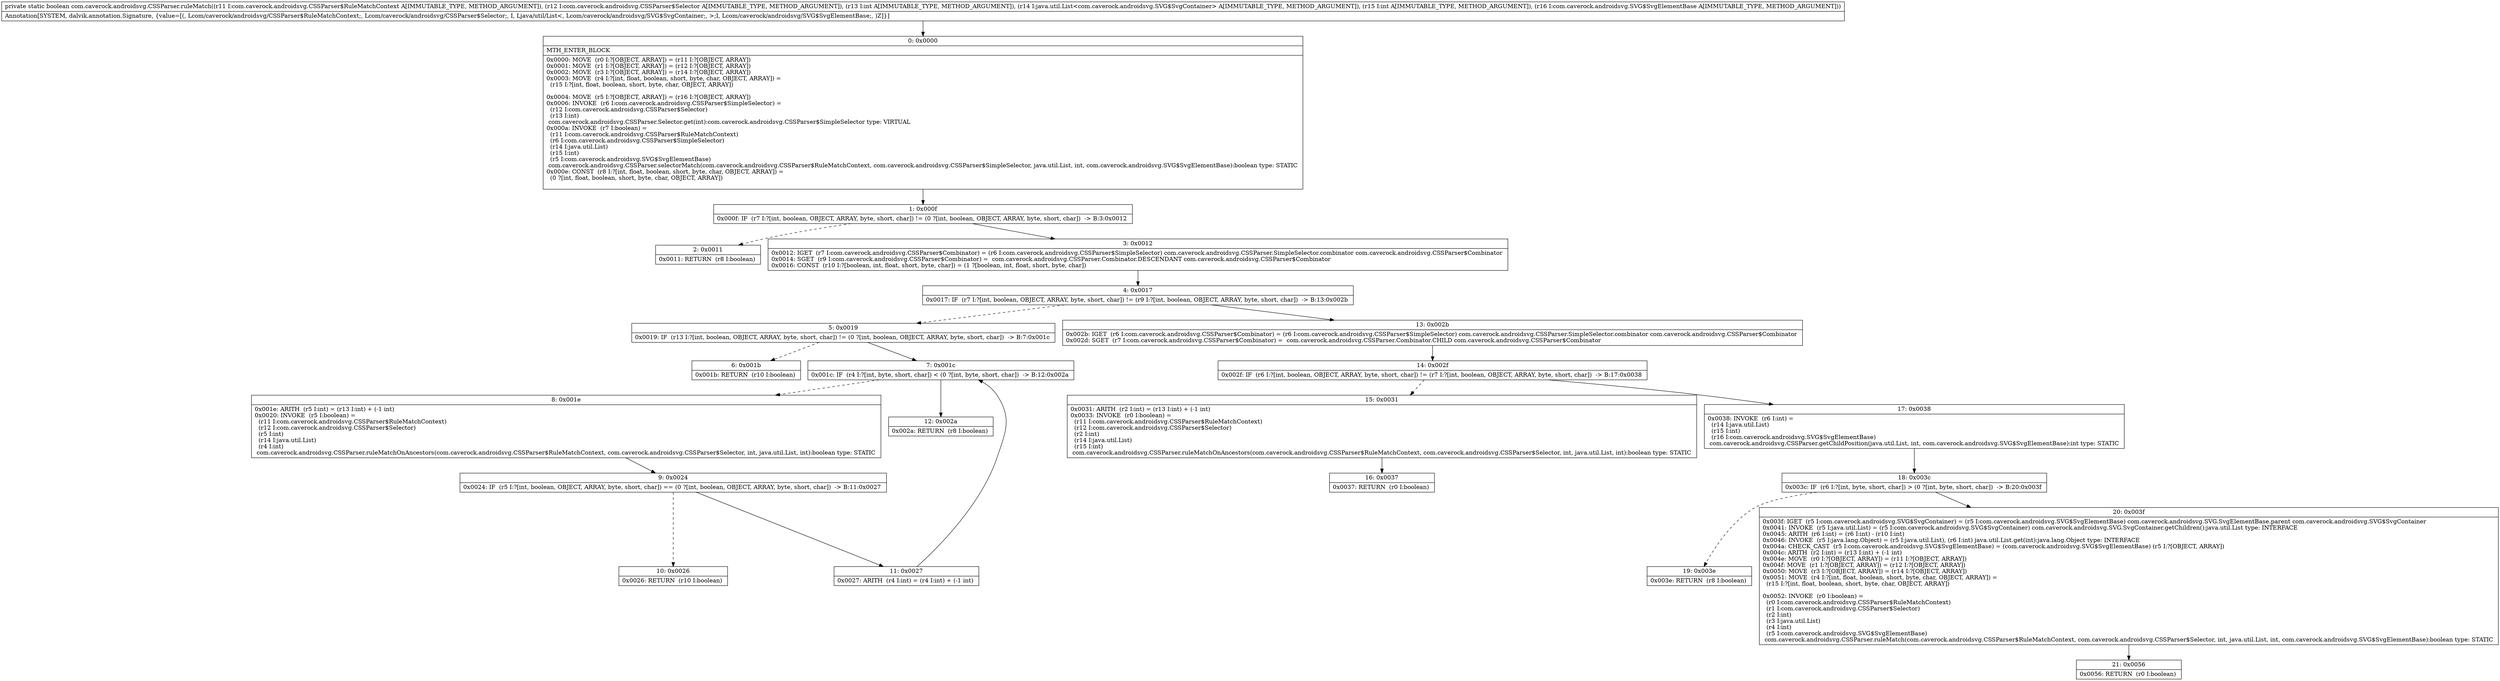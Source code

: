 digraph "CFG forcom.caverock.androidsvg.CSSParser.ruleMatch(Lcom\/caverock\/androidsvg\/CSSParser$RuleMatchContext;Lcom\/caverock\/androidsvg\/CSSParser$Selector;ILjava\/util\/List;ILcom\/caverock\/androidsvg\/SVG$SvgElementBase;)Z" {
Node_0 [shape=record,label="{0\:\ 0x0000|MTH_ENTER_BLOCK\l|0x0000: MOVE  (r0 I:?[OBJECT, ARRAY]) = (r11 I:?[OBJECT, ARRAY]) \l0x0001: MOVE  (r1 I:?[OBJECT, ARRAY]) = (r12 I:?[OBJECT, ARRAY]) \l0x0002: MOVE  (r3 I:?[OBJECT, ARRAY]) = (r14 I:?[OBJECT, ARRAY]) \l0x0003: MOVE  (r4 I:?[int, float, boolean, short, byte, char, OBJECT, ARRAY]) = \l  (r15 I:?[int, float, boolean, short, byte, char, OBJECT, ARRAY])\l \l0x0004: MOVE  (r5 I:?[OBJECT, ARRAY]) = (r16 I:?[OBJECT, ARRAY]) \l0x0006: INVOKE  (r6 I:com.caverock.androidsvg.CSSParser$SimpleSelector) = \l  (r12 I:com.caverock.androidsvg.CSSParser$Selector)\l  (r13 I:int)\l com.caverock.androidsvg.CSSParser.Selector.get(int):com.caverock.androidsvg.CSSParser$SimpleSelector type: VIRTUAL \l0x000a: INVOKE  (r7 I:boolean) = \l  (r11 I:com.caverock.androidsvg.CSSParser$RuleMatchContext)\l  (r6 I:com.caverock.androidsvg.CSSParser$SimpleSelector)\l  (r14 I:java.util.List)\l  (r15 I:int)\l  (r5 I:com.caverock.androidsvg.SVG$SvgElementBase)\l com.caverock.androidsvg.CSSParser.selectorMatch(com.caverock.androidsvg.CSSParser$RuleMatchContext, com.caverock.androidsvg.CSSParser$SimpleSelector, java.util.List, int, com.caverock.androidsvg.SVG$SvgElementBase):boolean type: STATIC \l0x000e: CONST  (r8 I:?[int, float, boolean, short, byte, char, OBJECT, ARRAY]) = \l  (0 ?[int, float, boolean, short, byte, char, OBJECT, ARRAY])\l \l}"];
Node_1 [shape=record,label="{1\:\ 0x000f|0x000f: IF  (r7 I:?[int, boolean, OBJECT, ARRAY, byte, short, char]) != (0 ?[int, boolean, OBJECT, ARRAY, byte, short, char])  \-\> B:3:0x0012 \l}"];
Node_2 [shape=record,label="{2\:\ 0x0011|0x0011: RETURN  (r8 I:boolean) \l}"];
Node_3 [shape=record,label="{3\:\ 0x0012|0x0012: IGET  (r7 I:com.caverock.androidsvg.CSSParser$Combinator) = (r6 I:com.caverock.androidsvg.CSSParser$SimpleSelector) com.caverock.androidsvg.CSSParser.SimpleSelector.combinator com.caverock.androidsvg.CSSParser$Combinator \l0x0014: SGET  (r9 I:com.caverock.androidsvg.CSSParser$Combinator) =  com.caverock.androidsvg.CSSParser.Combinator.DESCENDANT com.caverock.androidsvg.CSSParser$Combinator \l0x0016: CONST  (r10 I:?[boolean, int, float, short, byte, char]) = (1 ?[boolean, int, float, short, byte, char]) \l}"];
Node_4 [shape=record,label="{4\:\ 0x0017|0x0017: IF  (r7 I:?[int, boolean, OBJECT, ARRAY, byte, short, char]) != (r9 I:?[int, boolean, OBJECT, ARRAY, byte, short, char])  \-\> B:13:0x002b \l}"];
Node_5 [shape=record,label="{5\:\ 0x0019|0x0019: IF  (r13 I:?[int, boolean, OBJECT, ARRAY, byte, short, char]) != (0 ?[int, boolean, OBJECT, ARRAY, byte, short, char])  \-\> B:7:0x001c \l}"];
Node_6 [shape=record,label="{6\:\ 0x001b|0x001b: RETURN  (r10 I:boolean) \l}"];
Node_7 [shape=record,label="{7\:\ 0x001c|0x001c: IF  (r4 I:?[int, byte, short, char]) \< (0 ?[int, byte, short, char])  \-\> B:12:0x002a \l}"];
Node_8 [shape=record,label="{8\:\ 0x001e|0x001e: ARITH  (r5 I:int) = (r13 I:int) + (\-1 int) \l0x0020: INVOKE  (r5 I:boolean) = \l  (r11 I:com.caverock.androidsvg.CSSParser$RuleMatchContext)\l  (r12 I:com.caverock.androidsvg.CSSParser$Selector)\l  (r5 I:int)\l  (r14 I:java.util.List)\l  (r4 I:int)\l com.caverock.androidsvg.CSSParser.ruleMatchOnAncestors(com.caverock.androidsvg.CSSParser$RuleMatchContext, com.caverock.androidsvg.CSSParser$Selector, int, java.util.List, int):boolean type: STATIC \l}"];
Node_9 [shape=record,label="{9\:\ 0x0024|0x0024: IF  (r5 I:?[int, boolean, OBJECT, ARRAY, byte, short, char]) == (0 ?[int, boolean, OBJECT, ARRAY, byte, short, char])  \-\> B:11:0x0027 \l}"];
Node_10 [shape=record,label="{10\:\ 0x0026|0x0026: RETURN  (r10 I:boolean) \l}"];
Node_11 [shape=record,label="{11\:\ 0x0027|0x0027: ARITH  (r4 I:int) = (r4 I:int) + (\-1 int) \l}"];
Node_12 [shape=record,label="{12\:\ 0x002a|0x002a: RETURN  (r8 I:boolean) \l}"];
Node_13 [shape=record,label="{13\:\ 0x002b|0x002b: IGET  (r6 I:com.caverock.androidsvg.CSSParser$Combinator) = (r6 I:com.caverock.androidsvg.CSSParser$SimpleSelector) com.caverock.androidsvg.CSSParser.SimpleSelector.combinator com.caverock.androidsvg.CSSParser$Combinator \l0x002d: SGET  (r7 I:com.caverock.androidsvg.CSSParser$Combinator) =  com.caverock.androidsvg.CSSParser.Combinator.CHILD com.caverock.androidsvg.CSSParser$Combinator \l}"];
Node_14 [shape=record,label="{14\:\ 0x002f|0x002f: IF  (r6 I:?[int, boolean, OBJECT, ARRAY, byte, short, char]) != (r7 I:?[int, boolean, OBJECT, ARRAY, byte, short, char])  \-\> B:17:0x0038 \l}"];
Node_15 [shape=record,label="{15\:\ 0x0031|0x0031: ARITH  (r2 I:int) = (r13 I:int) + (\-1 int) \l0x0033: INVOKE  (r0 I:boolean) = \l  (r11 I:com.caverock.androidsvg.CSSParser$RuleMatchContext)\l  (r12 I:com.caverock.androidsvg.CSSParser$Selector)\l  (r2 I:int)\l  (r14 I:java.util.List)\l  (r15 I:int)\l com.caverock.androidsvg.CSSParser.ruleMatchOnAncestors(com.caverock.androidsvg.CSSParser$RuleMatchContext, com.caverock.androidsvg.CSSParser$Selector, int, java.util.List, int):boolean type: STATIC \l}"];
Node_16 [shape=record,label="{16\:\ 0x0037|0x0037: RETURN  (r0 I:boolean) \l}"];
Node_17 [shape=record,label="{17\:\ 0x0038|0x0038: INVOKE  (r6 I:int) = \l  (r14 I:java.util.List)\l  (r15 I:int)\l  (r16 I:com.caverock.androidsvg.SVG$SvgElementBase)\l com.caverock.androidsvg.CSSParser.getChildPosition(java.util.List, int, com.caverock.androidsvg.SVG$SvgElementBase):int type: STATIC \l}"];
Node_18 [shape=record,label="{18\:\ 0x003c|0x003c: IF  (r6 I:?[int, byte, short, char]) \> (0 ?[int, byte, short, char])  \-\> B:20:0x003f \l}"];
Node_19 [shape=record,label="{19\:\ 0x003e|0x003e: RETURN  (r8 I:boolean) \l}"];
Node_20 [shape=record,label="{20\:\ 0x003f|0x003f: IGET  (r5 I:com.caverock.androidsvg.SVG$SvgContainer) = (r5 I:com.caverock.androidsvg.SVG$SvgElementBase) com.caverock.androidsvg.SVG.SvgElementBase.parent com.caverock.androidsvg.SVG$SvgContainer \l0x0041: INVOKE  (r5 I:java.util.List) = (r5 I:com.caverock.androidsvg.SVG$SvgContainer) com.caverock.androidsvg.SVG.SvgContainer.getChildren():java.util.List type: INTERFACE \l0x0045: ARITH  (r6 I:int) = (r6 I:int) \- (r10 I:int) \l0x0046: INVOKE  (r5 I:java.lang.Object) = (r5 I:java.util.List), (r6 I:int) java.util.List.get(int):java.lang.Object type: INTERFACE \l0x004a: CHECK_CAST  (r5 I:com.caverock.androidsvg.SVG$SvgElementBase) = (com.caverock.androidsvg.SVG$SvgElementBase) (r5 I:?[OBJECT, ARRAY]) \l0x004c: ARITH  (r2 I:int) = (r13 I:int) + (\-1 int) \l0x004e: MOVE  (r0 I:?[OBJECT, ARRAY]) = (r11 I:?[OBJECT, ARRAY]) \l0x004f: MOVE  (r1 I:?[OBJECT, ARRAY]) = (r12 I:?[OBJECT, ARRAY]) \l0x0050: MOVE  (r3 I:?[OBJECT, ARRAY]) = (r14 I:?[OBJECT, ARRAY]) \l0x0051: MOVE  (r4 I:?[int, float, boolean, short, byte, char, OBJECT, ARRAY]) = \l  (r15 I:?[int, float, boolean, short, byte, char, OBJECT, ARRAY])\l \l0x0052: INVOKE  (r0 I:boolean) = \l  (r0 I:com.caverock.androidsvg.CSSParser$RuleMatchContext)\l  (r1 I:com.caverock.androidsvg.CSSParser$Selector)\l  (r2 I:int)\l  (r3 I:java.util.List)\l  (r4 I:int)\l  (r5 I:com.caverock.androidsvg.SVG$SvgElementBase)\l com.caverock.androidsvg.CSSParser.ruleMatch(com.caverock.androidsvg.CSSParser$RuleMatchContext, com.caverock.androidsvg.CSSParser$Selector, int, java.util.List, int, com.caverock.androidsvg.SVG$SvgElementBase):boolean type: STATIC \l}"];
Node_21 [shape=record,label="{21\:\ 0x0056|0x0056: RETURN  (r0 I:boolean) \l}"];
MethodNode[shape=record,label="{private static boolean com.caverock.androidsvg.CSSParser.ruleMatch((r11 I:com.caverock.androidsvg.CSSParser$RuleMatchContext A[IMMUTABLE_TYPE, METHOD_ARGUMENT]), (r12 I:com.caverock.androidsvg.CSSParser$Selector A[IMMUTABLE_TYPE, METHOD_ARGUMENT]), (r13 I:int A[IMMUTABLE_TYPE, METHOD_ARGUMENT]), (r14 I:java.util.List\<com.caverock.androidsvg.SVG$SvgContainer\> A[IMMUTABLE_TYPE, METHOD_ARGUMENT]), (r15 I:int A[IMMUTABLE_TYPE, METHOD_ARGUMENT]), (r16 I:com.caverock.androidsvg.SVG$SvgElementBase A[IMMUTABLE_TYPE, METHOD_ARGUMENT]))  | Annotation[SYSTEM, dalvik.annotation.Signature, \{value=[(, Lcom\/caverock\/androidsvg\/CSSParser$RuleMatchContext;, Lcom\/caverock\/androidsvg\/CSSParser$Selector;, I, Ljava\/util\/List\<, Lcom\/caverock\/androidsvg\/SVG$SvgContainer;, \>;I, Lcom\/caverock\/androidsvg\/SVG$SvgElementBase;, )Z]\}]\l}"];
MethodNode -> Node_0;
Node_0 -> Node_1;
Node_1 -> Node_2[style=dashed];
Node_1 -> Node_3;
Node_3 -> Node_4;
Node_4 -> Node_5[style=dashed];
Node_4 -> Node_13;
Node_5 -> Node_6[style=dashed];
Node_5 -> Node_7;
Node_7 -> Node_8[style=dashed];
Node_7 -> Node_12;
Node_8 -> Node_9;
Node_9 -> Node_10[style=dashed];
Node_9 -> Node_11;
Node_11 -> Node_7;
Node_13 -> Node_14;
Node_14 -> Node_15[style=dashed];
Node_14 -> Node_17;
Node_15 -> Node_16;
Node_17 -> Node_18;
Node_18 -> Node_19[style=dashed];
Node_18 -> Node_20;
Node_20 -> Node_21;
}

